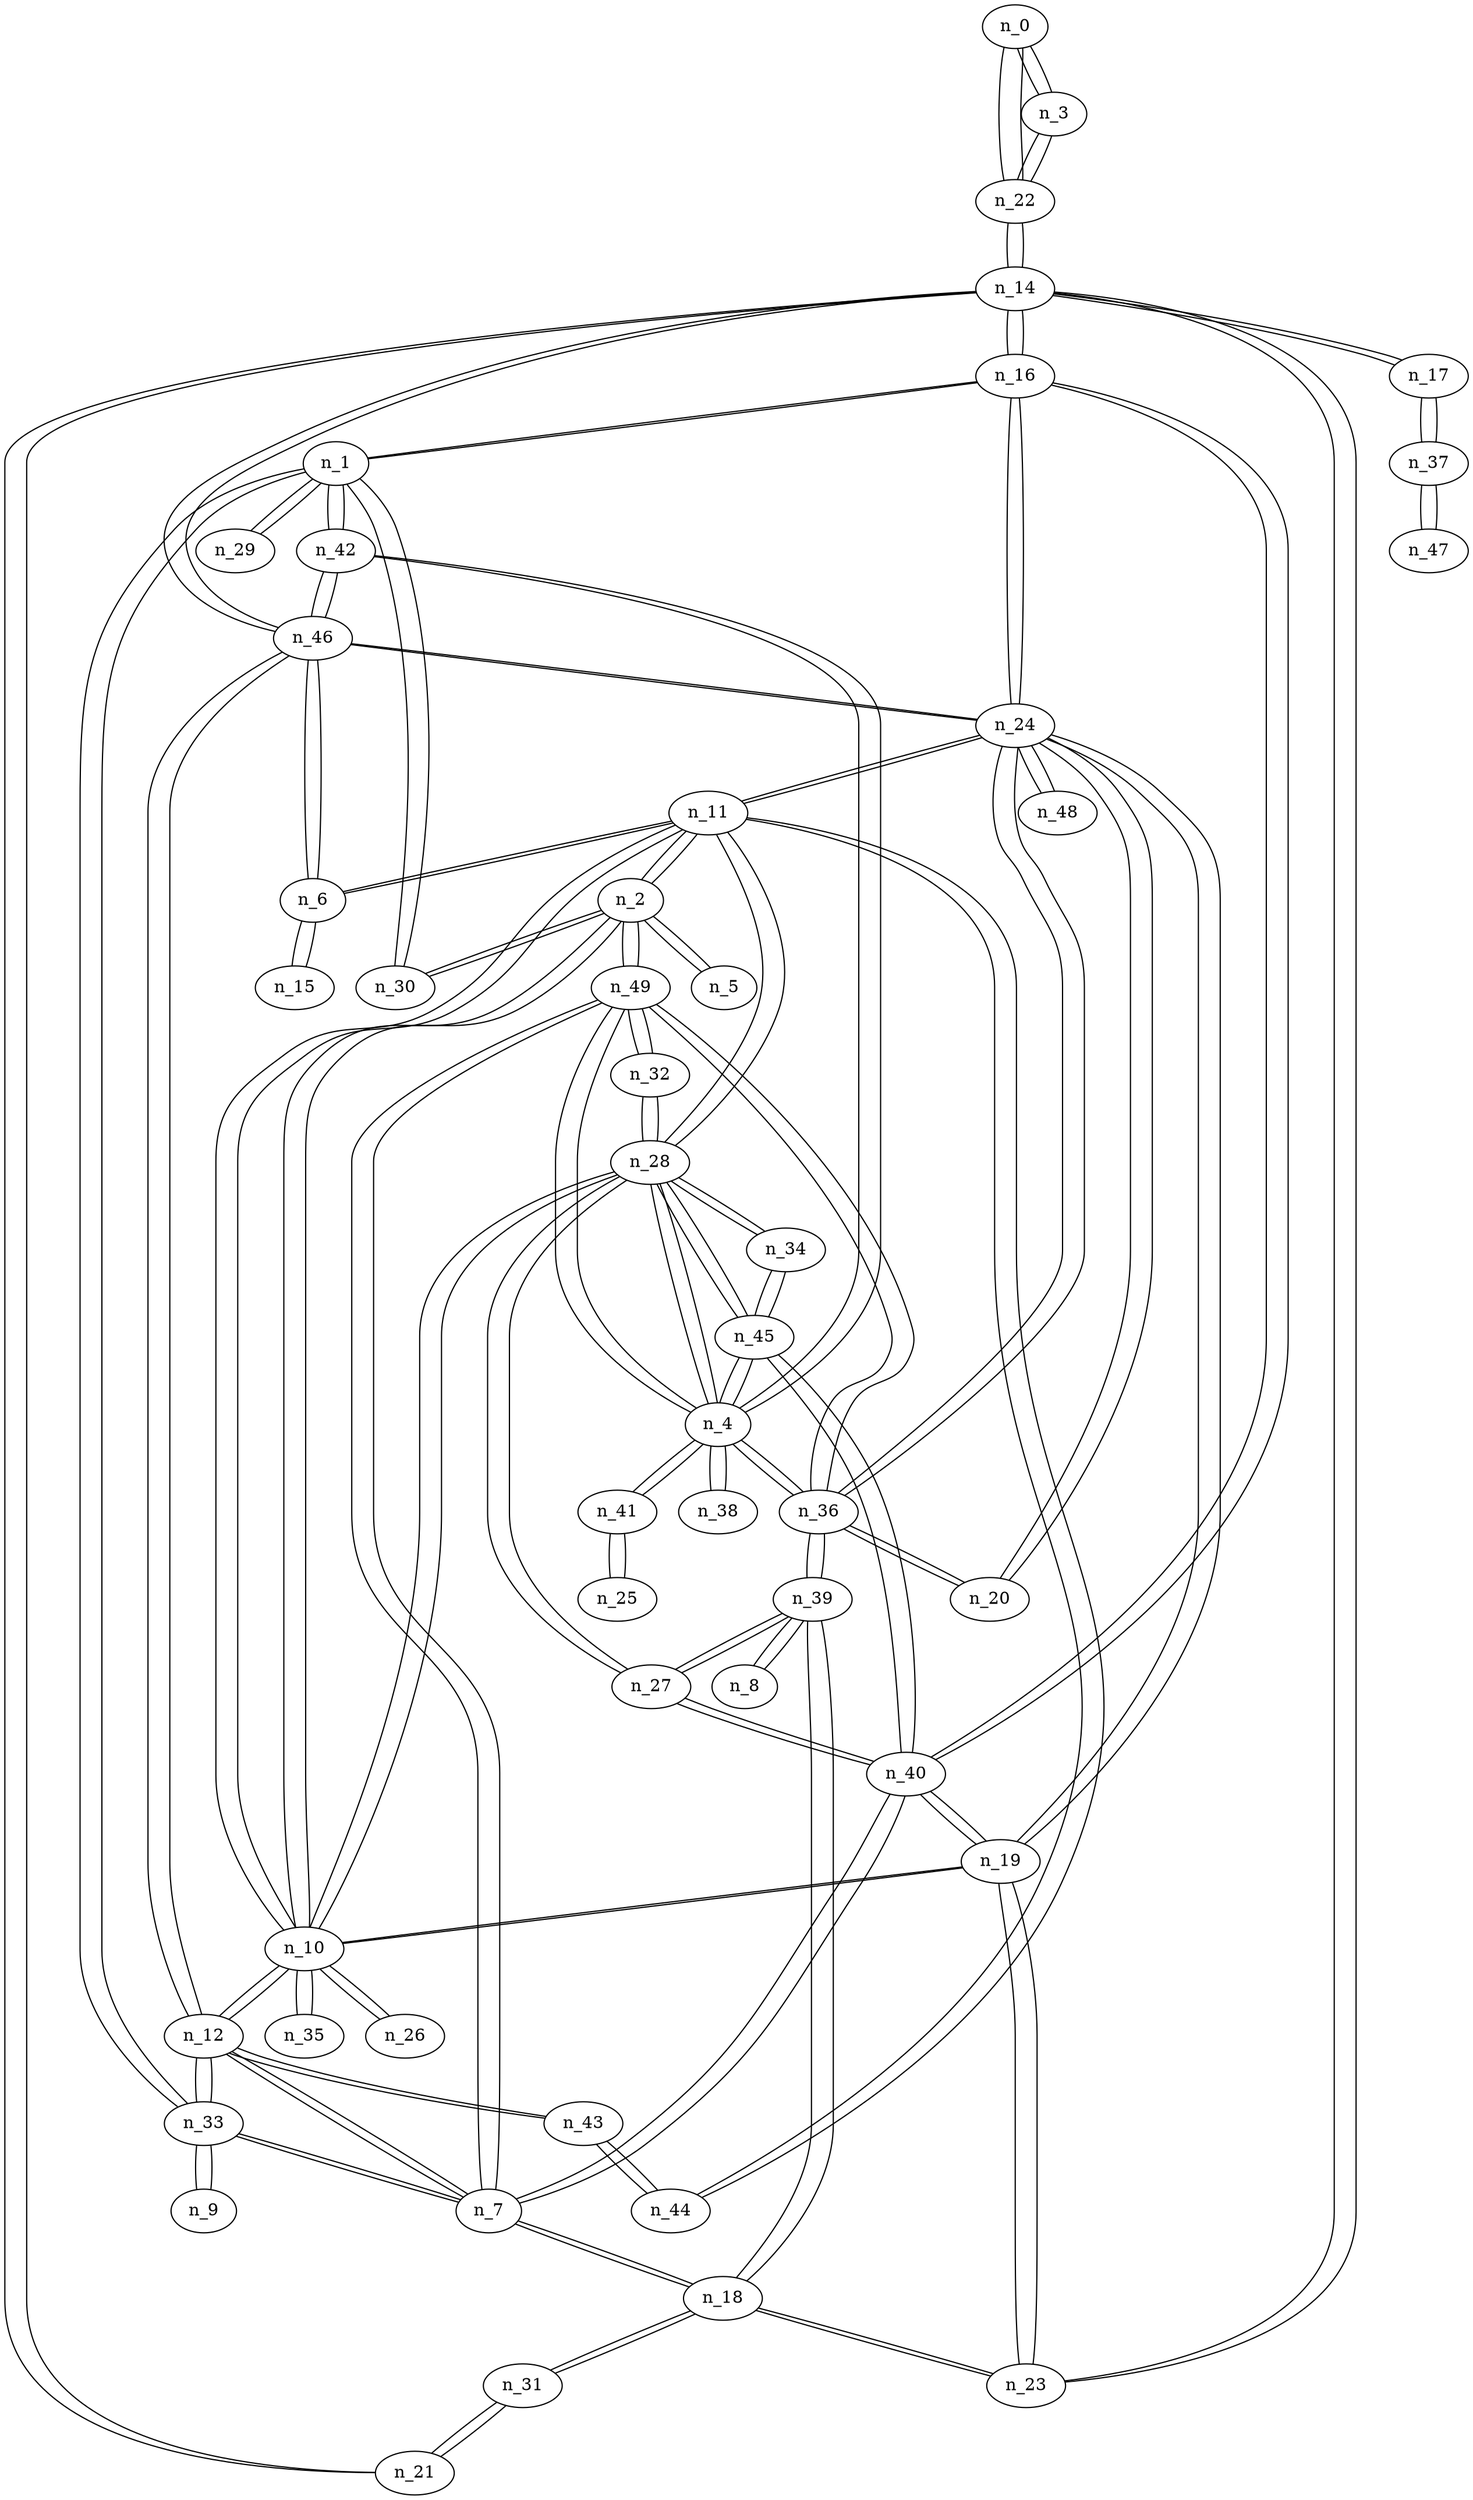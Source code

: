 graph g3 {
n_0--n_3
n_0--n_22
n_1--n_16
n_1--n_42
n_1--n_30
n_1--n_33
n_1--n_29
n_2--n_11
n_2--n_5
n_2--n_30
n_2--n_10
n_2--n_49
n_3--n_22
n_3--n_0
n_4--n_41
n_4--n_38
n_4--n_42
n_4--n_36
n_4--n_49
n_4--n_45
n_4--n_28
n_5--n_2
n_6--n_46
n_6--n_11
n_6--n_15
n_7--n_49
n_7--n_33
n_7--n_12
n_7--n_40
n_7--n_18
n_8--n_39
n_9--n_33
n_10--n_19
n_10--n_26
n_10--n_28
n_10--n_35
n_10--n_11
n_10--n_2
n_10--n_12
n_11--n_2
n_11--n_6
n_11--n_10
n_11--n_28
n_11--n_24
n_11--n_44
n_12--n_43
n_12--n_7
n_12--n_33
n_12--n_46
n_12--n_10
n_14--n_16
n_14--n_23
n_14--n_21
n_14--n_22
n_14--n_17
n_14--n_46
n_15--n_6
n_16--n_1
n_16--n_14
n_16--n_24
n_16--n_40
n_17--n_37
n_17--n_14
n_18--n_23
n_18--n_31
n_18--n_39
n_18--n_7
n_19--n_10
n_19--n_24
n_19--n_23
n_19--n_40
n_20--n_24
n_20--n_36
n_21--n_31
n_21--n_14
n_22--n_3
n_22--n_0
n_22--n_14
n_23--n_19
n_23--n_14
n_23--n_18
n_24--n_48
n_24--n_19
n_24--n_46
n_24--n_20
n_24--n_36
n_24--n_16
n_24--n_11
n_25--n_41
n_26--n_10
n_27--n_39
n_27--n_40
n_27--n_28
n_28--n_10
n_28--n_11
n_28--n_32
n_28--n_45
n_28--n_34
n_28--n_27
n_28--n_4
n_29--n_1
n_30--n_1
n_30--n_2
n_31--n_21
n_31--n_18
n_32--n_49
n_32--n_28
n_33--n_7
n_33--n_9
n_33--n_12
n_33--n_1
n_34--n_28
n_34--n_45
n_35--n_10
n_36--n_49
n_36--n_24
n_36--n_4
n_36--n_39
n_36--n_20
n_37--n_17
n_37--n_47
n_38--n_4
n_39--n_27
n_39--n_18
n_39--n_8
n_39--n_36
n_40--n_45
n_40--n_7
n_40--n_27
n_40--n_16
n_40--n_19
n_41--n_4
n_41--n_25
n_42--n_46
n_42--n_1
n_42--n_4
n_43--n_12
n_43--n_44
n_44--n_43
n_44--n_11
n_45--n_40
n_45--n_28
n_45--n_34
n_45--n_4
n_46--n_6
n_46--n_42
n_46--n_24
n_46--n_12
n_46--n_14
n_47--n_37
n_48--n_24
n_49--n_7
n_49--n_32
n_49--n_36
n_49--n_2
n_49--n_4
}